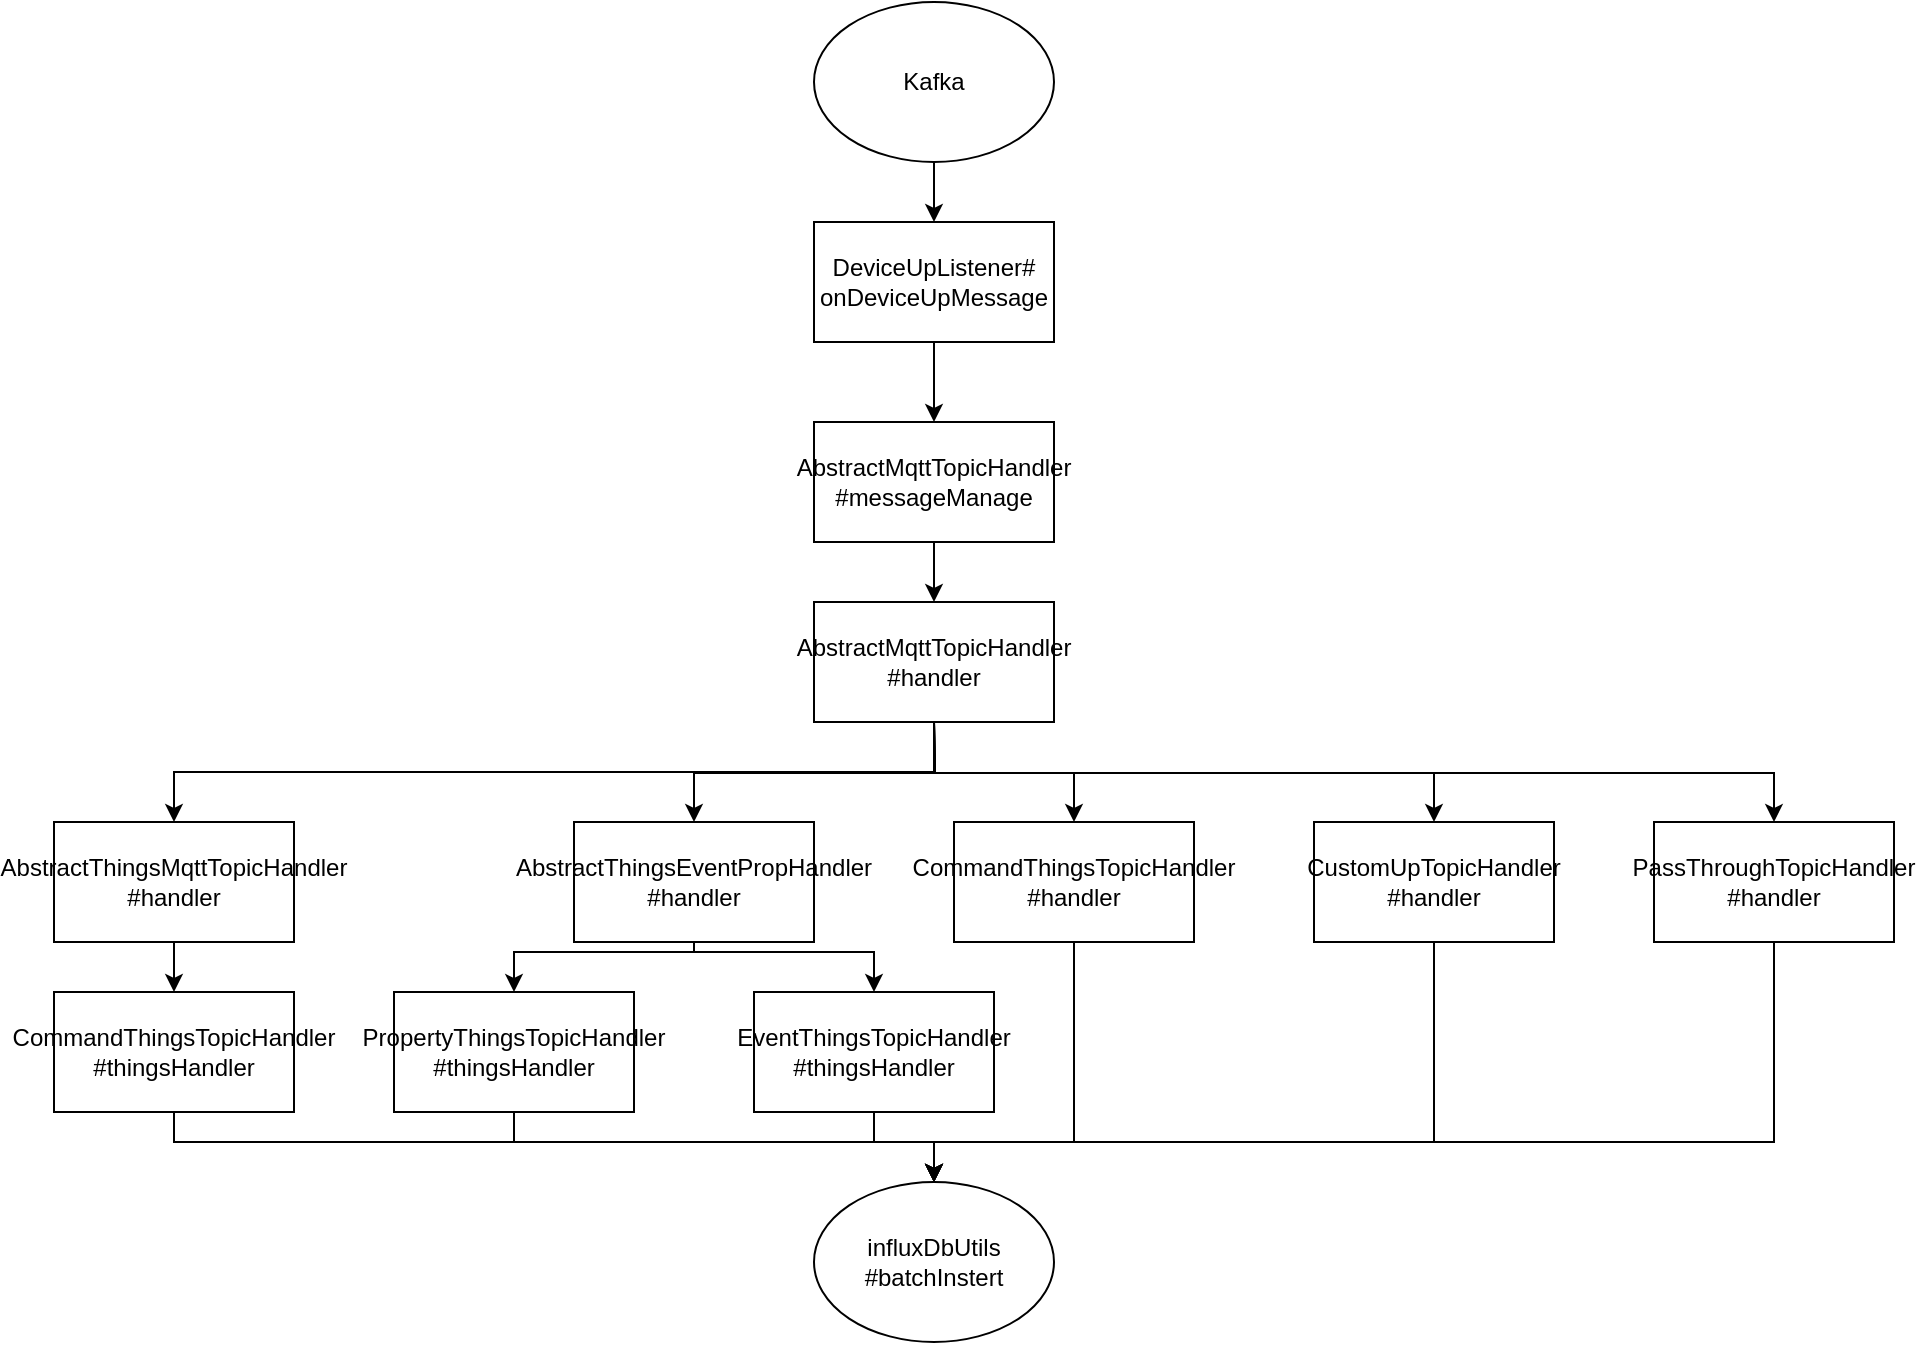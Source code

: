 <mxfile version="14.2.9" type="github">
  <diagram id="G2TjV82_RCAWxTMwxIao" name="第 1 页">
    <mxGraphModel dx="1814" dy="786" grid="0" gridSize="10" guides="1" tooltips="1" connect="1" arrows="1" fold="1" page="0" pageScale="1" pageWidth="827" pageHeight="1169" math="0" shadow="0">
      <root>
        <mxCell id="0" />
        <mxCell id="1" parent="0" />
        <mxCell id="jTtrteoiBrJ8iJZnhMro-15" value="" style="edgeStyle=orthogonalEdgeStyle;rounded=0;orthogonalLoop=1;jettySize=auto;html=1;" edge="1" parent="1" source="jTtrteoiBrJ8iJZnhMro-1" target="jTtrteoiBrJ8iJZnhMro-2">
          <mxGeometry relative="1" as="geometry" />
        </mxCell>
        <mxCell id="jTtrteoiBrJ8iJZnhMro-1" value="Kafka" style="ellipse;whiteSpace=wrap;html=1;" vertex="1" parent="1">
          <mxGeometry x="370" y="30" width="120" height="80" as="geometry" />
        </mxCell>
        <mxCell id="jTtrteoiBrJ8iJZnhMro-16" value="" style="edgeStyle=orthogonalEdgeStyle;rounded=0;orthogonalLoop=1;jettySize=auto;html=1;" edge="1" parent="1" source="jTtrteoiBrJ8iJZnhMro-2" target="jTtrteoiBrJ8iJZnhMro-3">
          <mxGeometry relative="1" as="geometry" />
        </mxCell>
        <mxCell id="jTtrteoiBrJ8iJZnhMro-2" value="DeviceUpListener#&lt;br&gt;onDeviceUpMessage" style="rounded=0;whiteSpace=wrap;html=1;" vertex="1" parent="1">
          <mxGeometry x="370" y="140" width="120" height="60" as="geometry" />
        </mxCell>
        <mxCell id="jTtrteoiBrJ8iJZnhMro-17" value="" style="edgeStyle=orthogonalEdgeStyle;rounded=0;orthogonalLoop=1;jettySize=auto;html=1;" edge="1" parent="1" source="jTtrteoiBrJ8iJZnhMro-3" target="jTtrteoiBrJ8iJZnhMro-4">
          <mxGeometry relative="1" as="geometry" />
        </mxCell>
        <mxCell id="jTtrteoiBrJ8iJZnhMro-3" value="AbstractMqttTopicHandler&lt;br&gt;#messageManage" style="rounded=0;whiteSpace=wrap;html=1;" vertex="1" parent="1">
          <mxGeometry x="370" y="240" width="120" height="60" as="geometry" />
        </mxCell>
        <mxCell id="jTtrteoiBrJ8iJZnhMro-4" value="AbstractMqttTopicHandler&lt;br&gt;#handler" style="rounded=0;whiteSpace=wrap;html=1;" vertex="1" parent="1">
          <mxGeometry x="370" y="330" width="120" height="60" as="geometry" />
        </mxCell>
        <mxCell id="jTtrteoiBrJ8iJZnhMro-18" style="edgeStyle=orthogonalEdgeStyle;rounded=0;orthogonalLoop=1;jettySize=auto;html=1;exitX=0.5;exitY=0;exitDx=0;exitDy=0;entryX=0.5;entryY=1;entryDx=0;entryDy=0;endArrow=none;endFill=0;startArrow=classic;startFill=1;" edge="1" parent="1" source="jTtrteoiBrJ8iJZnhMro-5" target="jTtrteoiBrJ8iJZnhMro-4">
          <mxGeometry relative="1" as="geometry" />
        </mxCell>
        <mxCell id="jTtrteoiBrJ8iJZnhMro-23" value="" style="edgeStyle=orthogonalEdgeStyle;rounded=0;orthogonalLoop=1;jettySize=auto;html=1;startArrow=none;startFill=0;endArrow=classic;endFill=1;" edge="1" parent="1" source="jTtrteoiBrJ8iJZnhMro-5" target="jTtrteoiBrJ8iJZnhMro-7">
          <mxGeometry relative="1" as="geometry" />
        </mxCell>
        <mxCell id="jTtrteoiBrJ8iJZnhMro-5" value="AbstractThingsMqttTopicHandler&lt;br&gt;#handler" style="rounded=0;whiteSpace=wrap;html=1;" vertex="1" parent="1">
          <mxGeometry x="-10" y="440" width="120" height="60" as="geometry" />
        </mxCell>
        <mxCell id="jTtrteoiBrJ8iJZnhMro-19" style="edgeStyle=orthogonalEdgeStyle;rounded=0;orthogonalLoop=1;jettySize=auto;html=1;exitX=0.5;exitY=0;exitDx=0;exitDy=0;startArrow=classic;startFill=1;endArrow=none;endFill=0;" edge="1" parent="1" source="jTtrteoiBrJ8iJZnhMro-6">
          <mxGeometry relative="1" as="geometry">
            <mxPoint x="430" y="390" as="targetPoint" />
          </mxGeometry>
        </mxCell>
        <mxCell id="jTtrteoiBrJ8iJZnhMro-24" style="edgeStyle=orthogonalEdgeStyle;rounded=0;orthogonalLoop=1;jettySize=auto;html=1;exitX=0.5;exitY=1;exitDx=0;exitDy=0;entryX=0.5;entryY=0;entryDx=0;entryDy=0;startArrow=none;startFill=0;endArrow=classic;endFill=1;" edge="1" parent="1" source="jTtrteoiBrJ8iJZnhMro-6" target="jTtrteoiBrJ8iJZnhMro-8">
          <mxGeometry relative="1" as="geometry">
            <Array as="points">
              <mxPoint x="310" y="505" />
              <mxPoint x="220" y="505" />
            </Array>
          </mxGeometry>
        </mxCell>
        <mxCell id="jTtrteoiBrJ8iJZnhMro-25" style="edgeStyle=orthogonalEdgeStyle;rounded=0;orthogonalLoop=1;jettySize=auto;html=1;exitX=0.5;exitY=1;exitDx=0;exitDy=0;startArrow=none;startFill=0;endArrow=classic;endFill=1;" edge="1" parent="1" source="jTtrteoiBrJ8iJZnhMro-6" target="jTtrteoiBrJ8iJZnhMro-9">
          <mxGeometry relative="1" as="geometry">
            <Array as="points">
              <mxPoint x="310" y="505" />
              <mxPoint x="400" y="505" />
            </Array>
          </mxGeometry>
        </mxCell>
        <mxCell id="jTtrteoiBrJ8iJZnhMro-6" value="AbstractThingsEventPropHandler&lt;br&gt;#handler" style="rounded=0;whiteSpace=wrap;html=1;" vertex="1" parent="1">
          <mxGeometry x="250" y="440" width="120" height="60" as="geometry" />
        </mxCell>
        <mxCell id="jTtrteoiBrJ8iJZnhMro-26" style="edgeStyle=orthogonalEdgeStyle;rounded=0;orthogonalLoop=1;jettySize=auto;html=1;exitX=0.5;exitY=1;exitDx=0;exitDy=0;entryX=0.5;entryY=0;entryDx=0;entryDy=0;startArrow=none;startFill=0;endArrow=classic;endFill=1;" edge="1" parent="1" source="jTtrteoiBrJ8iJZnhMro-7" target="jTtrteoiBrJ8iJZnhMro-14">
          <mxGeometry relative="1" as="geometry">
            <Array as="points">
              <mxPoint x="50" y="600" />
              <mxPoint x="430" y="600" />
            </Array>
          </mxGeometry>
        </mxCell>
        <mxCell id="jTtrteoiBrJ8iJZnhMro-7" value="CommandThingsTopicHandler&lt;br&gt;#thingsHandler" style="rounded=0;whiteSpace=wrap;html=1;" vertex="1" parent="1">
          <mxGeometry x="-10" y="525" width="120" height="60" as="geometry" />
        </mxCell>
        <mxCell id="jTtrteoiBrJ8iJZnhMro-27" style="edgeStyle=orthogonalEdgeStyle;rounded=0;orthogonalLoop=1;jettySize=auto;html=1;exitX=0.5;exitY=1;exitDx=0;exitDy=0;startArrow=none;startFill=0;endArrow=classic;endFill=1;" edge="1" parent="1" source="jTtrteoiBrJ8iJZnhMro-8" target="jTtrteoiBrJ8iJZnhMro-14">
          <mxGeometry relative="1" as="geometry">
            <Array as="points">
              <mxPoint x="220" y="600" />
              <mxPoint x="430" y="600" />
            </Array>
          </mxGeometry>
        </mxCell>
        <mxCell id="jTtrteoiBrJ8iJZnhMro-8" value="PropertyThingsTopicHandler&lt;br&gt;#thingsHandler" style="rounded=0;whiteSpace=wrap;html=1;" vertex="1" parent="1">
          <mxGeometry x="160" y="525" width="120" height="60" as="geometry" />
        </mxCell>
        <mxCell id="jTtrteoiBrJ8iJZnhMro-28" style="edgeStyle=orthogonalEdgeStyle;rounded=0;orthogonalLoop=1;jettySize=auto;html=1;exitX=0.5;exitY=1;exitDx=0;exitDy=0;startArrow=none;startFill=0;endArrow=classic;endFill=1;" edge="1" parent="1" source="jTtrteoiBrJ8iJZnhMro-9" target="jTtrteoiBrJ8iJZnhMro-14">
          <mxGeometry relative="1" as="geometry">
            <Array as="points">
              <mxPoint x="400" y="600" />
              <mxPoint x="430" y="600" />
            </Array>
          </mxGeometry>
        </mxCell>
        <mxCell id="jTtrteoiBrJ8iJZnhMro-9" value="EventThingsTopicHandler&lt;br&gt;#thingsHandler" style="rounded=0;whiteSpace=wrap;html=1;" vertex="1" parent="1">
          <mxGeometry x="340" y="525" width="120" height="60" as="geometry" />
        </mxCell>
        <mxCell id="jTtrteoiBrJ8iJZnhMro-20" style="edgeStyle=orthogonalEdgeStyle;rounded=0;orthogonalLoop=1;jettySize=auto;html=1;exitX=0.5;exitY=0;exitDx=0;exitDy=0;startArrow=classic;startFill=1;endArrow=none;endFill=0;" edge="1" parent="1" source="jTtrteoiBrJ8iJZnhMro-10">
          <mxGeometry relative="1" as="geometry">
            <mxPoint x="430" y="390" as="targetPoint" />
          </mxGeometry>
        </mxCell>
        <mxCell id="jTtrteoiBrJ8iJZnhMro-29" style="edgeStyle=orthogonalEdgeStyle;rounded=0;orthogonalLoop=1;jettySize=auto;html=1;exitX=0.5;exitY=1;exitDx=0;exitDy=0;entryX=0.5;entryY=0;entryDx=0;entryDy=0;startArrow=none;startFill=0;endArrow=classic;endFill=1;" edge="1" parent="1" source="jTtrteoiBrJ8iJZnhMro-10" target="jTtrteoiBrJ8iJZnhMro-14">
          <mxGeometry relative="1" as="geometry">
            <Array as="points">
              <mxPoint x="500" y="600" />
              <mxPoint x="430" y="600" />
            </Array>
          </mxGeometry>
        </mxCell>
        <mxCell id="jTtrteoiBrJ8iJZnhMro-10" value="CommandThingsTopicHandler&lt;br&gt;#handler" style="rounded=0;whiteSpace=wrap;html=1;" vertex="1" parent="1">
          <mxGeometry x="440" y="440" width="120" height="60" as="geometry" />
        </mxCell>
        <mxCell id="jTtrteoiBrJ8iJZnhMro-21" style="edgeStyle=orthogonalEdgeStyle;rounded=0;orthogonalLoop=1;jettySize=auto;html=1;exitX=0.5;exitY=0;exitDx=0;exitDy=0;startArrow=classic;startFill=1;endArrow=none;endFill=0;" edge="1" parent="1" source="jTtrteoiBrJ8iJZnhMro-11">
          <mxGeometry relative="1" as="geometry">
            <mxPoint x="430" y="390" as="targetPoint" />
          </mxGeometry>
        </mxCell>
        <mxCell id="jTtrteoiBrJ8iJZnhMro-30" style="edgeStyle=orthogonalEdgeStyle;rounded=0;orthogonalLoop=1;jettySize=auto;html=1;exitX=0.5;exitY=1;exitDx=0;exitDy=0;startArrow=none;startFill=0;endArrow=classic;endFill=1;" edge="1" parent="1" source="jTtrteoiBrJ8iJZnhMro-11">
          <mxGeometry relative="1" as="geometry">
            <mxPoint x="430" y="620" as="targetPoint" />
            <Array as="points">
              <mxPoint x="680" y="600" />
              <mxPoint x="430" y="600" />
            </Array>
          </mxGeometry>
        </mxCell>
        <mxCell id="jTtrteoiBrJ8iJZnhMro-11" value="CustomUpTopicHandler&lt;br&gt;#handler" style="rounded=0;whiteSpace=wrap;html=1;" vertex="1" parent="1">
          <mxGeometry x="620" y="440" width="120" height="60" as="geometry" />
        </mxCell>
        <mxCell id="jTtrteoiBrJ8iJZnhMro-22" style="edgeStyle=orthogonalEdgeStyle;rounded=0;orthogonalLoop=1;jettySize=auto;html=1;exitX=0.5;exitY=0;exitDx=0;exitDy=0;startArrow=classic;startFill=1;endArrow=none;endFill=0;" edge="1" parent="1" source="jTtrteoiBrJ8iJZnhMro-12">
          <mxGeometry relative="1" as="geometry">
            <mxPoint x="430" y="390" as="targetPoint" />
          </mxGeometry>
        </mxCell>
        <mxCell id="jTtrteoiBrJ8iJZnhMro-31" style="edgeStyle=orthogonalEdgeStyle;rounded=0;orthogonalLoop=1;jettySize=auto;html=1;exitX=0.5;exitY=1;exitDx=0;exitDy=0;entryX=0.5;entryY=0;entryDx=0;entryDy=0;startArrow=none;startFill=0;endArrow=classic;endFill=1;" edge="1" parent="1" source="jTtrteoiBrJ8iJZnhMro-12" target="jTtrteoiBrJ8iJZnhMro-14">
          <mxGeometry relative="1" as="geometry">
            <Array as="points">
              <mxPoint x="850" y="600" />
              <mxPoint x="430" y="600" />
            </Array>
          </mxGeometry>
        </mxCell>
        <mxCell id="jTtrteoiBrJ8iJZnhMro-12" value="PassThroughTopicHandler&lt;br&gt;#handler" style="rounded=0;whiteSpace=wrap;html=1;" vertex="1" parent="1">
          <mxGeometry x="790" y="440" width="120" height="60" as="geometry" />
        </mxCell>
        <mxCell id="jTtrteoiBrJ8iJZnhMro-14" value="&lt;span&gt;influxDbUtils&lt;/span&gt;&lt;br&gt;&lt;span&gt;#batchInstert&lt;/span&gt;" style="ellipse;whiteSpace=wrap;html=1;" vertex="1" parent="1">
          <mxGeometry x="370" y="620" width="120" height="80" as="geometry" />
        </mxCell>
      </root>
    </mxGraphModel>
  </diagram>
</mxfile>
